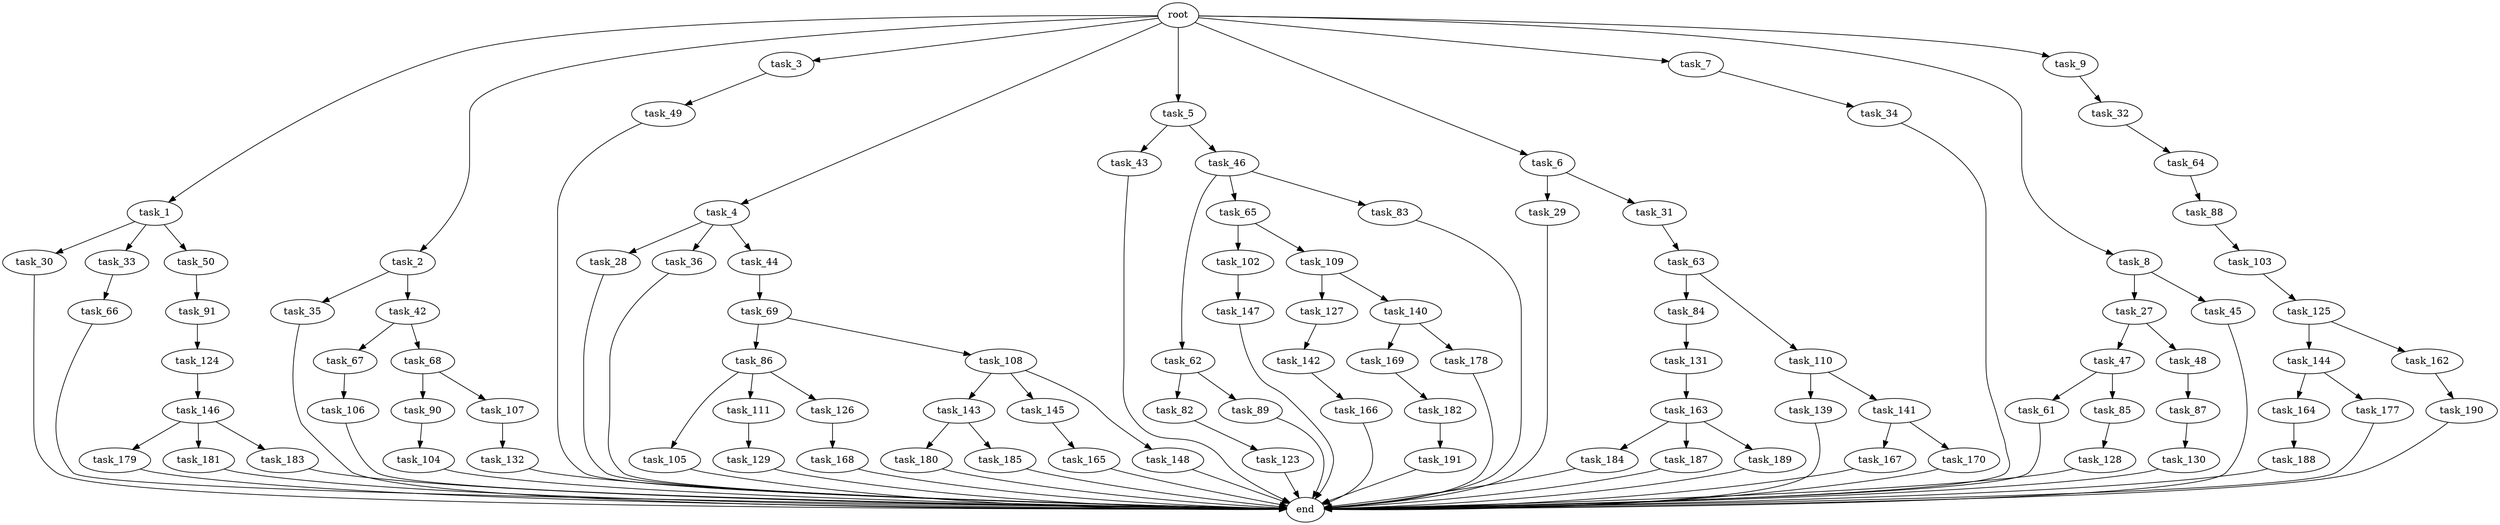 digraph G {
  root [size="0.000000"];
  task_1 [size="1024.000000"];
  task_2 [size="1024.000000"];
  task_3 [size="1024.000000"];
  task_4 [size="1024.000000"];
  task_5 [size="1024.000000"];
  task_6 [size="1024.000000"];
  task_7 [size="1024.000000"];
  task_8 [size="1024.000000"];
  task_9 [size="1024.000000"];
  task_27 [size="77309411328.000000"];
  task_28 [size="309237645312.000000"];
  task_29 [size="77309411328.000000"];
  task_30 [size="34359738368.000000"];
  task_31 [size="77309411328.000000"];
  task_32 [size="34359738368.000000"];
  task_33 [size="34359738368.000000"];
  task_34 [size="34359738368.000000"];
  task_35 [size="309237645312.000000"];
  task_36 [size="309237645312.000000"];
  task_42 [size="309237645312.000000"];
  task_43 [size="137438953472.000000"];
  task_44 [size="309237645312.000000"];
  task_45 [size="77309411328.000000"];
  task_46 [size="137438953472.000000"];
  task_47 [size="549755813888.000000"];
  task_48 [size="549755813888.000000"];
  task_49 [size="309237645312.000000"];
  task_50 [size="34359738368.000000"];
  task_61 [size="77309411328.000000"];
  task_62 [size="549755813888.000000"];
  task_63 [size="309237645312.000000"];
  task_64 [size="695784701952.000000"];
  task_65 [size="549755813888.000000"];
  task_66 [size="549755813888.000000"];
  task_67 [size="34359738368.000000"];
  task_68 [size="34359738368.000000"];
  task_69 [size="309237645312.000000"];
  task_82 [size="34359738368.000000"];
  task_83 [size="549755813888.000000"];
  task_84 [size="549755813888.000000"];
  task_85 [size="77309411328.000000"];
  task_86 [size="214748364800.000000"];
  task_87 [size="695784701952.000000"];
  task_88 [size="214748364800.000000"];
  task_89 [size="34359738368.000000"];
  task_90 [size="420906795008.000000"];
  task_91 [size="309237645312.000000"];
  task_102 [size="858993459200.000000"];
  task_103 [size="420906795008.000000"];
  task_104 [size="214748364800.000000"];
  task_105 [size="309237645312.000000"];
  task_106 [size="549755813888.000000"];
  task_107 [size="420906795008.000000"];
  task_108 [size="214748364800.000000"];
  task_109 [size="858993459200.000000"];
  task_110 [size="549755813888.000000"];
  task_111 [size="309237645312.000000"];
  task_123 [size="77309411328.000000"];
  task_124 [size="214748364800.000000"];
  task_125 [size="77309411328.000000"];
  task_126 [size="309237645312.000000"];
  task_127 [size="549755813888.000000"];
  task_128 [size="695784701952.000000"];
  task_129 [size="214748364800.000000"];
  task_130 [size="858993459200.000000"];
  task_131 [size="214748364800.000000"];
  task_132 [size="858993459200.000000"];
  task_139 [size="34359738368.000000"];
  task_140 [size="549755813888.000000"];
  task_141 [size="34359738368.000000"];
  task_142 [size="858993459200.000000"];
  task_143 [size="77309411328.000000"];
  task_144 [size="549755813888.000000"];
  task_145 [size="77309411328.000000"];
  task_146 [size="214748364800.000000"];
  task_147 [size="420906795008.000000"];
  task_148 [size="77309411328.000000"];
  task_162 [size="549755813888.000000"];
  task_163 [size="34359738368.000000"];
  task_164 [size="858993459200.000000"];
  task_165 [size="309237645312.000000"];
  task_166 [size="420906795008.000000"];
  task_167 [size="214748364800.000000"];
  task_168 [size="858993459200.000000"];
  task_169 [size="34359738368.000000"];
  task_170 [size="214748364800.000000"];
  task_177 [size="858993459200.000000"];
  task_178 [size="34359738368.000000"];
  task_179 [size="858993459200.000000"];
  task_180 [size="214748364800.000000"];
  task_181 [size="858993459200.000000"];
  task_182 [size="77309411328.000000"];
  task_183 [size="858993459200.000000"];
  task_184 [size="309237645312.000000"];
  task_185 [size="214748364800.000000"];
  task_187 [size="309237645312.000000"];
  task_188 [size="420906795008.000000"];
  task_189 [size="309237645312.000000"];
  task_190 [size="137438953472.000000"];
  task_191 [size="77309411328.000000"];
  end [size="0.000000"];

  root -> task_1 [size="1.000000"];
  root -> task_2 [size="1.000000"];
  root -> task_3 [size="1.000000"];
  root -> task_4 [size="1.000000"];
  root -> task_5 [size="1.000000"];
  root -> task_6 [size="1.000000"];
  root -> task_7 [size="1.000000"];
  root -> task_8 [size="1.000000"];
  root -> task_9 [size="1.000000"];
  task_1 -> task_30 [size="33554432.000000"];
  task_1 -> task_33 [size="33554432.000000"];
  task_1 -> task_50 [size="33554432.000000"];
  task_2 -> task_35 [size="301989888.000000"];
  task_2 -> task_42 [size="301989888.000000"];
  task_3 -> task_49 [size="301989888.000000"];
  task_4 -> task_28 [size="301989888.000000"];
  task_4 -> task_36 [size="301989888.000000"];
  task_4 -> task_44 [size="301989888.000000"];
  task_5 -> task_43 [size="134217728.000000"];
  task_5 -> task_46 [size="134217728.000000"];
  task_6 -> task_29 [size="75497472.000000"];
  task_6 -> task_31 [size="75497472.000000"];
  task_7 -> task_34 [size="33554432.000000"];
  task_8 -> task_27 [size="75497472.000000"];
  task_8 -> task_45 [size="75497472.000000"];
  task_9 -> task_32 [size="33554432.000000"];
  task_27 -> task_47 [size="536870912.000000"];
  task_27 -> task_48 [size="536870912.000000"];
  task_28 -> end [size="1.000000"];
  task_29 -> end [size="1.000000"];
  task_30 -> end [size="1.000000"];
  task_31 -> task_63 [size="301989888.000000"];
  task_32 -> task_64 [size="679477248.000000"];
  task_33 -> task_66 [size="536870912.000000"];
  task_34 -> end [size="1.000000"];
  task_35 -> end [size="1.000000"];
  task_36 -> end [size="1.000000"];
  task_42 -> task_67 [size="33554432.000000"];
  task_42 -> task_68 [size="33554432.000000"];
  task_43 -> end [size="1.000000"];
  task_44 -> task_69 [size="301989888.000000"];
  task_45 -> end [size="1.000000"];
  task_46 -> task_62 [size="536870912.000000"];
  task_46 -> task_65 [size="536870912.000000"];
  task_46 -> task_83 [size="536870912.000000"];
  task_47 -> task_61 [size="75497472.000000"];
  task_47 -> task_85 [size="75497472.000000"];
  task_48 -> task_87 [size="679477248.000000"];
  task_49 -> end [size="1.000000"];
  task_50 -> task_91 [size="301989888.000000"];
  task_61 -> end [size="1.000000"];
  task_62 -> task_82 [size="33554432.000000"];
  task_62 -> task_89 [size="33554432.000000"];
  task_63 -> task_84 [size="536870912.000000"];
  task_63 -> task_110 [size="536870912.000000"];
  task_64 -> task_88 [size="209715200.000000"];
  task_65 -> task_102 [size="838860800.000000"];
  task_65 -> task_109 [size="838860800.000000"];
  task_66 -> end [size="1.000000"];
  task_67 -> task_106 [size="536870912.000000"];
  task_68 -> task_90 [size="411041792.000000"];
  task_68 -> task_107 [size="411041792.000000"];
  task_69 -> task_86 [size="209715200.000000"];
  task_69 -> task_108 [size="209715200.000000"];
  task_82 -> task_123 [size="75497472.000000"];
  task_83 -> end [size="1.000000"];
  task_84 -> task_131 [size="209715200.000000"];
  task_85 -> task_128 [size="679477248.000000"];
  task_86 -> task_105 [size="301989888.000000"];
  task_86 -> task_111 [size="301989888.000000"];
  task_86 -> task_126 [size="301989888.000000"];
  task_87 -> task_130 [size="838860800.000000"];
  task_88 -> task_103 [size="411041792.000000"];
  task_89 -> end [size="1.000000"];
  task_90 -> task_104 [size="209715200.000000"];
  task_91 -> task_124 [size="209715200.000000"];
  task_102 -> task_147 [size="411041792.000000"];
  task_103 -> task_125 [size="75497472.000000"];
  task_104 -> end [size="1.000000"];
  task_105 -> end [size="1.000000"];
  task_106 -> end [size="1.000000"];
  task_107 -> task_132 [size="838860800.000000"];
  task_108 -> task_143 [size="75497472.000000"];
  task_108 -> task_145 [size="75497472.000000"];
  task_108 -> task_148 [size="75497472.000000"];
  task_109 -> task_127 [size="536870912.000000"];
  task_109 -> task_140 [size="536870912.000000"];
  task_110 -> task_139 [size="33554432.000000"];
  task_110 -> task_141 [size="33554432.000000"];
  task_111 -> task_129 [size="209715200.000000"];
  task_123 -> end [size="1.000000"];
  task_124 -> task_146 [size="209715200.000000"];
  task_125 -> task_144 [size="536870912.000000"];
  task_125 -> task_162 [size="536870912.000000"];
  task_126 -> task_168 [size="838860800.000000"];
  task_127 -> task_142 [size="838860800.000000"];
  task_128 -> end [size="1.000000"];
  task_129 -> end [size="1.000000"];
  task_130 -> end [size="1.000000"];
  task_131 -> task_163 [size="33554432.000000"];
  task_132 -> end [size="1.000000"];
  task_139 -> end [size="1.000000"];
  task_140 -> task_169 [size="33554432.000000"];
  task_140 -> task_178 [size="33554432.000000"];
  task_141 -> task_167 [size="209715200.000000"];
  task_141 -> task_170 [size="209715200.000000"];
  task_142 -> task_166 [size="411041792.000000"];
  task_143 -> task_180 [size="209715200.000000"];
  task_143 -> task_185 [size="209715200.000000"];
  task_144 -> task_164 [size="838860800.000000"];
  task_144 -> task_177 [size="838860800.000000"];
  task_145 -> task_165 [size="301989888.000000"];
  task_146 -> task_179 [size="838860800.000000"];
  task_146 -> task_181 [size="838860800.000000"];
  task_146 -> task_183 [size="838860800.000000"];
  task_147 -> end [size="1.000000"];
  task_148 -> end [size="1.000000"];
  task_162 -> task_190 [size="134217728.000000"];
  task_163 -> task_184 [size="301989888.000000"];
  task_163 -> task_187 [size="301989888.000000"];
  task_163 -> task_189 [size="301989888.000000"];
  task_164 -> task_188 [size="411041792.000000"];
  task_165 -> end [size="1.000000"];
  task_166 -> end [size="1.000000"];
  task_167 -> end [size="1.000000"];
  task_168 -> end [size="1.000000"];
  task_169 -> task_182 [size="75497472.000000"];
  task_170 -> end [size="1.000000"];
  task_177 -> end [size="1.000000"];
  task_178 -> end [size="1.000000"];
  task_179 -> end [size="1.000000"];
  task_180 -> end [size="1.000000"];
  task_181 -> end [size="1.000000"];
  task_182 -> task_191 [size="75497472.000000"];
  task_183 -> end [size="1.000000"];
  task_184 -> end [size="1.000000"];
  task_185 -> end [size="1.000000"];
  task_187 -> end [size="1.000000"];
  task_188 -> end [size="1.000000"];
  task_189 -> end [size="1.000000"];
  task_190 -> end [size="1.000000"];
  task_191 -> end [size="1.000000"];
}
